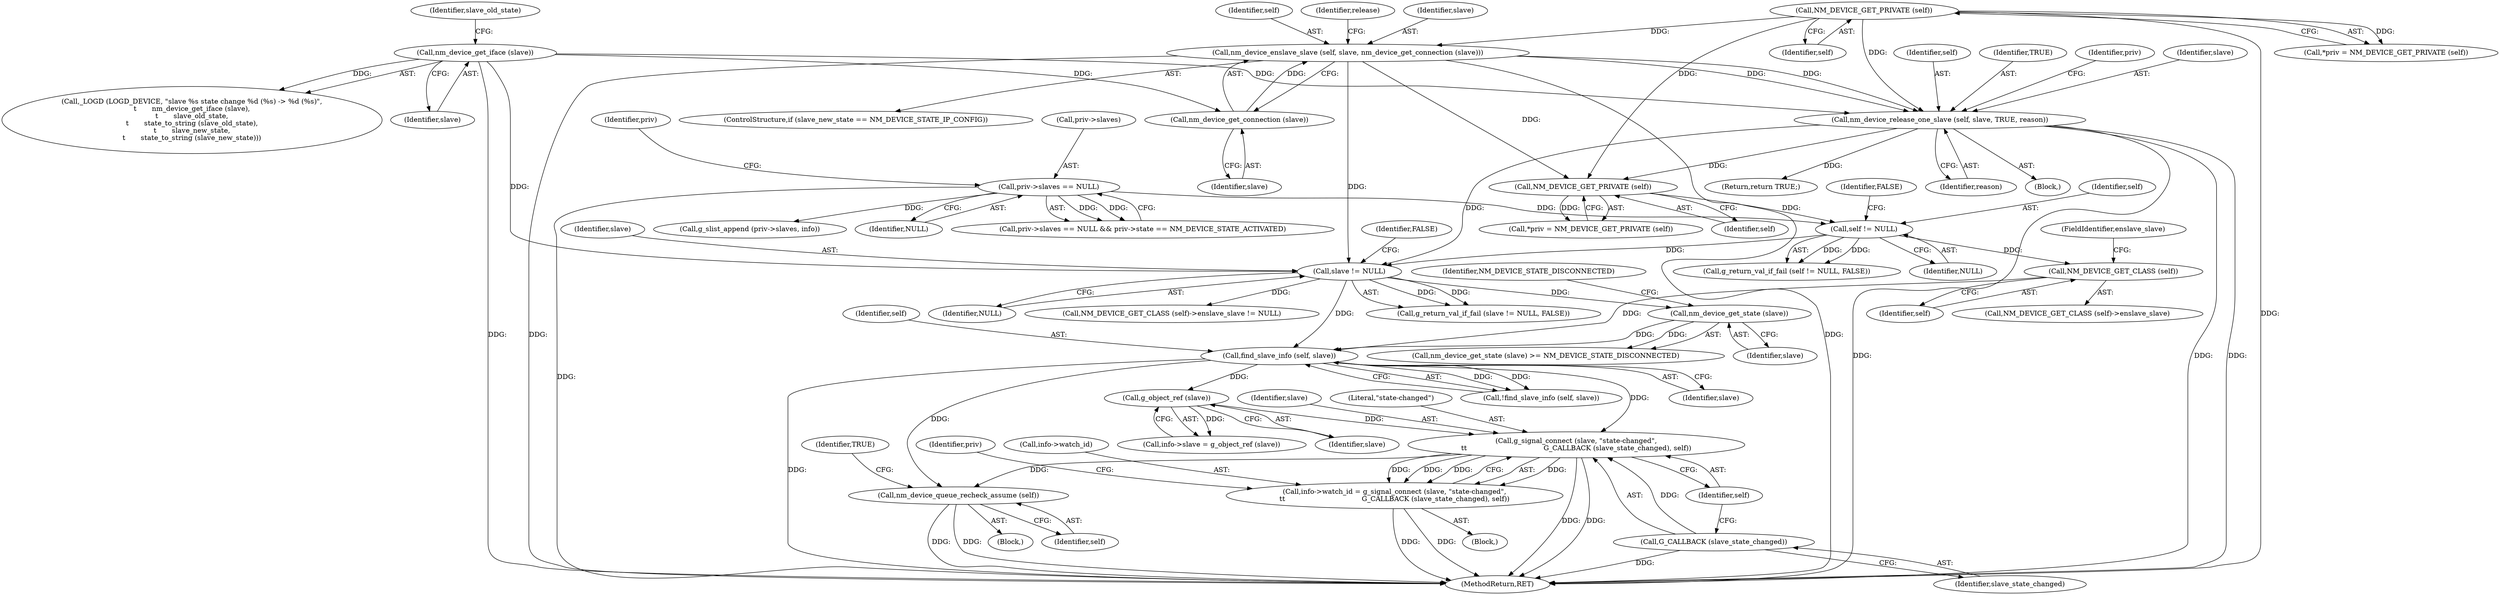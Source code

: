 digraph "0_NetworkManager_d5fc88e573fa58b93034b04d35a2454f5d28cad9@API" {
"1002127" [label="(Call,g_signal_connect (slave, \"state-changed\",\n\t\t                                   G_CALLBACK (slave_state_changed), self))"];
"1002116" [label="(Call,g_object_ref (slave))"];
"1002103" [label="(Call,find_slave_info (self, slave))"];
"1002088" [label="(Call,NM_DEVICE_GET_CLASS (self))"];
"1002076" [label="(Call,self != NULL)"];
"1002072" [label="(Call,NM_DEVICE_GET_PRIVATE (self))"];
"1001991" [label="(Call,NM_DEVICE_GET_PRIVATE (self))"];
"1002048" [label="(Call,nm_device_release_one_slave (self, slave, TRUE, reason))"];
"1002019" [label="(Call,nm_device_enslave_slave (self, slave, nm_device_get_connection (slave)))"];
"1002022" [label="(Call,nm_device_get_connection (slave))"];
"1002000" [label="(Call,nm_device_get_iface (slave))"];
"1002055" [label="(Call,priv->slaves == NULL)"];
"1002097" [label="(Call,nm_device_get_state (slave))"];
"1002081" [label="(Call,slave != NULL)"];
"1002130" [label="(Call,G_CALLBACK (slave_state_changed))"];
"1002123" [label="(Call,info->watch_id = g_signal_connect (slave, \"state-changed\",\n\t\t                                   G_CALLBACK (slave_state_changed), self))"];
"1002142" [label="(Call,nm_device_queue_recheck_assume (self))"];
"1002073" [label="(Identifier,self)"];
"1001997" [label="(Call,_LOGD (LOGD_DEVICE, \"slave %s state change %d (%s) -> %d (%s)\",\n\t       nm_device_get_iface (slave),\n\t       slave_old_state,\n\t       state_to_string (slave_old_state),\n\t       slave_new_state,\n\t       state_to_string (slave_new_state)))"];
"1002143" [label="(Identifier,self)"];
"1002019" [label="(Call,nm_device_enslave_slave (self, slave, nm_device_get_connection (slave)))"];
"1002080" [label="(Call,g_return_val_if_fail (slave != NULL, FALSE))"];
"1002057" [label="(Identifier,priv)"];
"1002070" [label="(Call,*priv = NM_DEVICE_GET_PRIVATE (self))"];
"1002075" [label="(Call,g_return_val_if_fail (self != NULL, FALSE))"];
"1002142" [label="(Call,nm_device_queue_recheck_assume (self))"];
"1002084" [label="(Identifier,FALSE)"];
"1002050" [label="(Identifier,slave)"];
"1002078" [label="(Identifier,NULL)"];
"1002047" [label="(Block,)"];
"1002137" [label="(Call,g_slist_append (priv->slaves, info))"];
"1002103" [label="(Call,find_slave_info (self, slave))"];
"1002081" [label="(Call,slave != NULL)"];
"1002099" [label="(Identifier,NM_DEVICE_STATE_DISCONNECTED)"];
"1002127" [label="(Call,g_signal_connect (slave, \"state-changed\",\n\t\t                                   G_CALLBACK (slave_state_changed), self))"];
"1002059" [label="(Identifier,NULL)"];
"1002056" [label="(Call,priv->slaves)"];
"1002083" [label="(Identifier,NULL)"];
"1002090" [label="(FieldIdentifier,enslave_slave)"];
"1002089" [label="(Identifier,self)"];
"1002128" [label="(Identifier,slave)"];
"1002021" [label="(Identifier,slave)"];
"1002097" [label="(Call,nm_device_get_state (slave))"];
"1002022" [label="(Call,nm_device_get_connection (slave))"];
"1002105" [label="(Identifier,slave)"];
"1002130" [label="(Call,G_CALLBACK (slave_state_changed))"];
"1002106" [label="(Block,)"];
"1002104" [label="(Identifier,self)"];
"1002023" [label="(Identifier,slave)"];
"1002116" [label="(Call,g_object_ref (slave))"];
"1002112" [label="(Call,info->slave = g_object_ref (slave))"];
"1002020" [label="(Identifier,self)"];
"1002055" [label="(Call,priv->slaves == NULL)"];
"1002096" [label="(Call,nm_device_get_state (slave) >= NM_DEVICE_STATE_DISCONNECTED)"];
"1002015" [label="(ControlStructure,if (slave_new_state == NM_DEVICE_STATE_IP_CONFIG))"];
"1001992" [label="(Identifier,self)"];
"1002002" [label="(Identifier,slave_old_state)"];
"1002145" [label="(Identifier,TRUE)"];
"1001989" [label="(Call,*priv = NM_DEVICE_GET_PRIVATE (self))"];
"1002087" [label="(Call,NM_DEVICE_GET_CLASS (self)->enslave_slave)"];
"1002079" [label="(Identifier,FALSE)"];
"1002048" [label="(Call,nm_device_release_one_slave (self, slave, TRUE, reason))"];
"1002082" [label="(Identifier,slave)"];
"1002135" [label="(Identifier,priv)"];
"1002088" [label="(Call,NM_DEVICE_GET_CLASS (self))"];
"1002062" [label="(Identifier,priv)"];
"1002144" [label="(Return,return TRUE;)"];
"1002129" [label="(Literal,\"state-changed\")"];
"1002054" [label="(Call,priv->slaves == NULL && priv->state == NM_DEVICE_STATE_ACTIVATED)"];
"1002049" [label="(Identifier,self)"];
"1002123" [label="(Call,info->watch_id = g_signal_connect (slave, \"state-changed\",\n\t\t                                   G_CALLBACK (slave_state_changed), self))"];
"1002077" [label="(Identifier,self)"];
"1002117" [label="(Identifier,slave)"];
"1002124" [label="(Call,info->watch_id)"];
"1002076" [label="(Call,self != NULL)"];
"1002046" [label="(Identifier,release)"];
"1002000" [label="(Call,nm_device_get_iface (slave))"];
"1002068" [label="(Block,)"];
"1002102" [label="(Call,!find_slave_info (self, slave))"];
"1002132" [label="(Identifier,self)"];
"1007368" [label="(MethodReturn,RET)"];
"1001991" [label="(Call,NM_DEVICE_GET_PRIVATE (self))"];
"1002052" [label="(Identifier,reason)"];
"1002098" [label="(Identifier,slave)"];
"1002131" [label="(Identifier,slave_state_changed)"];
"1002072" [label="(Call,NM_DEVICE_GET_PRIVATE (self))"];
"1002001" [label="(Identifier,slave)"];
"1002051" [label="(Identifier,TRUE)"];
"1002086" [label="(Call,NM_DEVICE_GET_CLASS (self)->enslave_slave != NULL)"];
"1002127" -> "1002123"  [label="AST: "];
"1002127" -> "1002132"  [label="CFG: "];
"1002128" -> "1002127"  [label="AST: "];
"1002129" -> "1002127"  [label="AST: "];
"1002130" -> "1002127"  [label="AST: "];
"1002132" -> "1002127"  [label="AST: "];
"1002123" -> "1002127"  [label="CFG: "];
"1002127" -> "1007368"  [label="DDG: "];
"1002127" -> "1007368"  [label="DDG: "];
"1002127" -> "1002123"  [label="DDG: "];
"1002127" -> "1002123"  [label="DDG: "];
"1002127" -> "1002123"  [label="DDG: "];
"1002127" -> "1002123"  [label="DDG: "];
"1002116" -> "1002127"  [label="DDG: "];
"1002130" -> "1002127"  [label="DDG: "];
"1002103" -> "1002127"  [label="DDG: "];
"1002127" -> "1002142"  [label="DDG: "];
"1002116" -> "1002112"  [label="AST: "];
"1002116" -> "1002117"  [label="CFG: "];
"1002117" -> "1002116"  [label="AST: "];
"1002112" -> "1002116"  [label="CFG: "];
"1002116" -> "1002112"  [label="DDG: "];
"1002103" -> "1002116"  [label="DDG: "];
"1002103" -> "1002102"  [label="AST: "];
"1002103" -> "1002105"  [label="CFG: "];
"1002104" -> "1002103"  [label="AST: "];
"1002105" -> "1002103"  [label="AST: "];
"1002102" -> "1002103"  [label="CFG: "];
"1002103" -> "1007368"  [label="DDG: "];
"1002103" -> "1002102"  [label="DDG: "];
"1002103" -> "1002102"  [label="DDG: "];
"1002088" -> "1002103"  [label="DDG: "];
"1002097" -> "1002103"  [label="DDG: "];
"1002081" -> "1002103"  [label="DDG: "];
"1002103" -> "1002142"  [label="DDG: "];
"1002088" -> "1002087"  [label="AST: "];
"1002088" -> "1002089"  [label="CFG: "];
"1002089" -> "1002088"  [label="AST: "];
"1002090" -> "1002088"  [label="CFG: "];
"1002076" -> "1002088"  [label="DDG: "];
"1002076" -> "1002075"  [label="AST: "];
"1002076" -> "1002078"  [label="CFG: "];
"1002077" -> "1002076"  [label="AST: "];
"1002078" -> "1002076"  [label="AST: "];
"1002079" -> "1002076"  [label="CFG: "];
"1002076" -> "1002075"  [label="DDG: "];
"1002076" -> "1002075"  [label="DDG: "];
"1002072" -> "1002076"  [label="DDG: "];
"1002055" -> "1002076"  [label="DDG: "];
"1002076" -> "1002081"  [label="DDG: "];
"1002072" -> "1002070"  [label="AST: "];
"1002072" -> "1002073"  [label="CFG: "];
"1002073" -> "1002072"  [label="AST: "];
"1002070" -> "1002072"  [label="CFG: "];
"1002072" -> "1002070"  [label="DDG: "];
"1001991" -> "1002072"  [label="DDG: "];
"1002048" -> "1002072"  [label="DDG: "];
"1002019" -> "1002072"  [label="DDG: "];
"1001991" -> "1001989"  [label="AST: "];
"1001991" -> "1001992"  [label="CFG: "];
"1001992" -> "1001991"  [label="AST: "];
"1001989" -> "1001991"  [label="CFG: "];
"1001991" -> "1007368"  [label="DDG: "];
"1001991" -> "1001989"  [label="DDG: "];
"1001991" -> "1002019"  [label="DDG: "];
"1001991" -> "1002048"  [label="DDG: "];
"1002048" -> "1002047"  [label="AST: "];
"1002048" -> "1002052"  [label="CFG: "];
"1002049" -> "1002048"  [label="AST: "];
"1002050" -> "1002048"  [label="AST: "];
"1002051" -> "1002048"  [label="AST: "];
"1002052" -> "1002048"  [label="AST: "];
"1002057" -> "1002048"  [label="CFG: "];
"1002048" -> "1007368"  [label="DDG: "];
"1002048" -> "1007368"  [label="DDG: "];
"1002048" -> "1007368"  [label="DDG: "];
"1002019" -> "1002048"  [label="DDG: "];
"1002019" -> "1002048"  [label="DDG: "];
"1002000" -> "1002048"  [label="DDG: "];
"1002048" -> "1002081"  [label="DDG: "];
"1002048" -> "1002144"  [label="DDG: "];
"1002019" -> "1002015"  [label="AST: "];
"1002019" -> "1002022"  [label="CFG: "];
"1002020" -> "1002019"  [label="AST: "];
"1002021" -> "1002019"  [label="AST: "];
"1002022" -> "1002019"  [label="AST: "];
"1002046" -> "1002019"  [label="CFG: "];
"1002019" -> "1007368"  [label="DDG: "];
"1002019" -> "1007368"  [label="DDG: "];
"1002022" -> "1002019"  [label="DDG: "];
"1002019" -> "1002081"  [label="DDG: "];
"1002022" -> "1002023"  [label="CFG: "];
"1002023" -> "1002022"  [label="AST: "];
"1002000" -> "1002022"  [label="DDG: "];
"1002000" -> "1001997"  [label="AST: "];
"1002000" -> "1002001"  [label="CFG: "];
"1002001" -> "1002000"  [label="AST: "];
"1002002" -> "1002000"  [label="CFG: "];
"1002000" -> "1007368"  [label="DDG: "];
"1002000" -> "1001997"  [label="DDG: "];
"1002000" -> "1002081"  [label="DDG: "];
"1002055" -> "1002054"  [label="AST: "];
"1002055" -> "1002059"  [label="CFG: "];
"1002056" -> "1002055"  [label="AST: "];
"1002059" -> "1002055"  [label="AST: "];
"1002062" -> "1002055"  [label="CFG: "];
"1002054" -> "1002055"  [label="CFG: "];
"1002055" -> "1007368"  [label="DDG: "];
"1002055" -> "1002054"  [label="DDG: "];
"1002055" -> "1002054"  [label="DDG: "];
"1002055" -> "1002137"  [label="DDG: "];
"1002097" -> "1002096"  [label="AST: "];
"1002097" -> "1002098"  [label="CFG: "];
"1002098" -> "1002097"  [label="AST: "];
"1002099" -> "1002097"  [label="CFG: "];
"1002097" -> "1002096"  [label="DDG: "];
"1002081" -> "1002097"  [label="DDG: "];
"1002081" -> "1002080"  [label="AST: "];
"1002081" -> "1002083"  [label="CFG: "];
"1002082" -> "1002081"  [label="AST: "];
"1002083" -> "1002081"  [label="AST: "];
"1002084" -> "1002081"  [label="CFG: "];
"1002081" -> "1002080"  [label="DDG: "];
"1002081" -> "1002080"  [label="DDG: "];
"1002081" -> "1002086"  [label="DDG: "];
"1002130" -> "1002131"  [label="CFG: "];
"1002131" -> "1002130"  [label="AST: "];
"1002132" -> "1002130"  [label="CFG: "];
"1002130" -> "1007368"  [label="DDG: "];
"1002123" -> "1002106"  [label="AST: "];
"1002124" -> "1002123"  [label="AST: "];
"1002135" -> "1002123"  [label="CFG: "];
"1002123" -> "1007368"  [label="DDG: "];
"1002123" -> "1007368"  [label="DDG: "];
"1002142" -> "1002068"  [label="AST: "];
"1002142" -> "1002143"  [label="CFG: "];
"1002143" -> "1002142"  [label="AST: "];
"1002145" -> "1002142"  [label="CFG: "];
"1002142" -> "1007368"  [label="DDG: "];
"1002142" -> "1007368"  [label="DDG: "];
}
